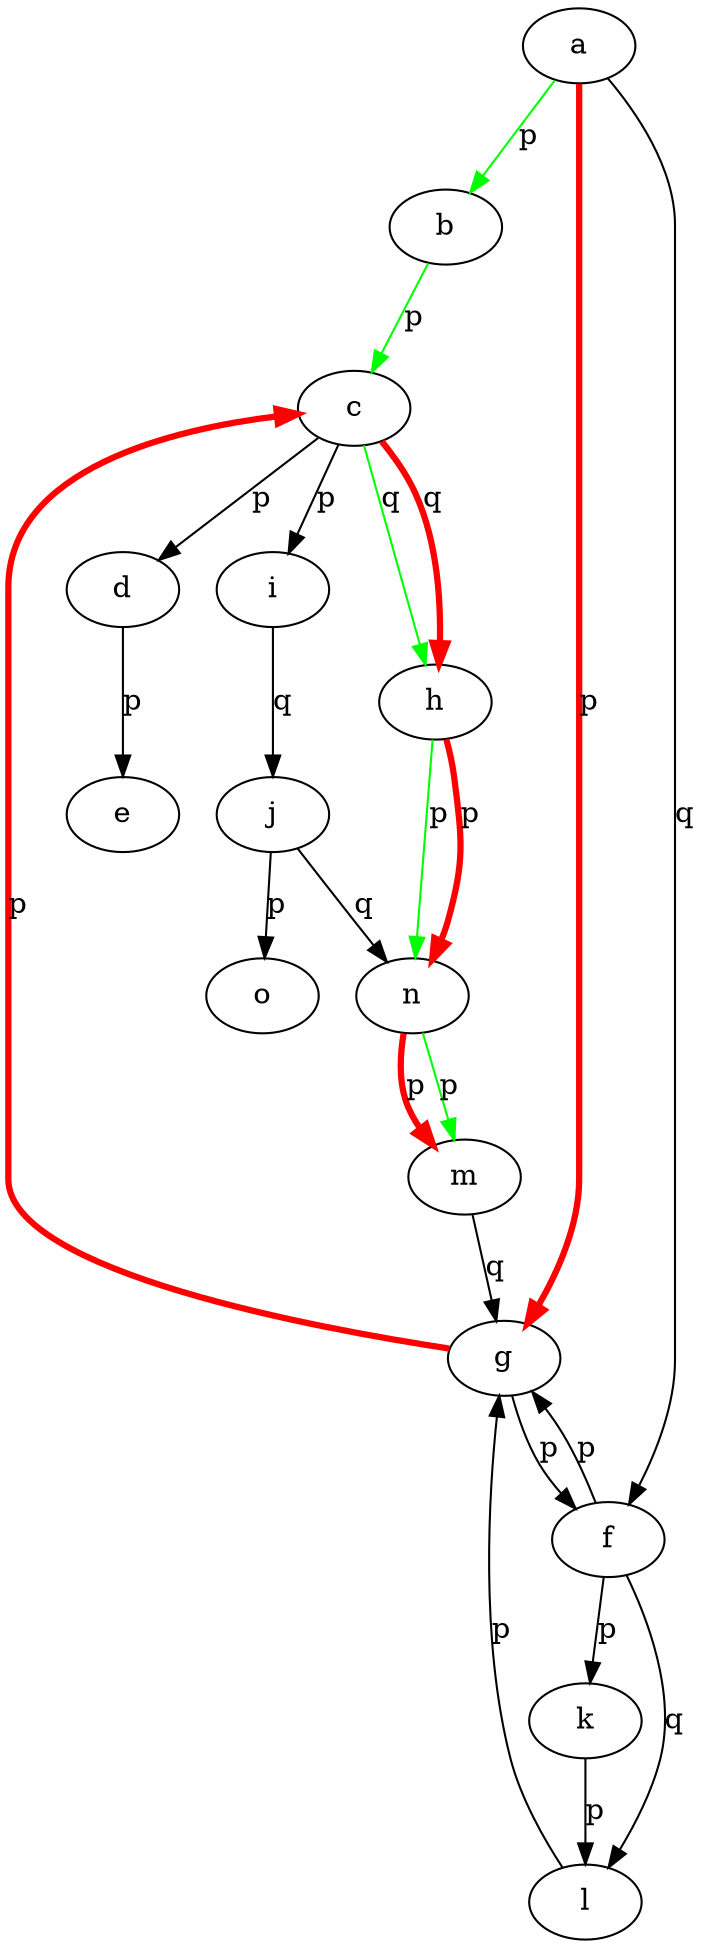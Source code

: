 # example taken from https://stackoverflow[label= p]com/questions/28900290/querying-a-graph-path-in-sparql
# original
# node:x edge:y node:z  ->   x -> z [label=y]
# @prefix [label= p][label= p][label= p]  -> 
#
#@prefix  node: <http://prism[label= p]uvsq[label= p]fr/>[label= p]
#@prefix   edge:<http://prism[label= p]uvsq[label= p]fr#>[label= p]
digraph stack_ov_1 {
a -> b[label= p color=green penwidth=1]
a -> f[label= q]
a -> g[label= p color=red penwidth=3]
c -> h[label= q color=green penwidth=1]
c -> h[label= q color=red penwidth=3]
b -> c[label= p color=green penwidth=1]
c -> i[label= p]
c -> d[label= p]
d -> e[label= p]
f -> g[label= p]
f -> l[label= q]
f -> k[label= p]
g -> c[label= p color=red penwidth=3]
g -> f[label= p]
h -> n[label= p color=green penwidth=1]
h -> n[label= p color=red penwidth=3]
i -> j[label= q]
j -> o[label= p]
j -> n[label= q]
k -> l[label= p]
l -> g[label= p]
m -> g[label= q]
n -> m[label= p color=green penwidth=1]
n -> m[label= p color=red penwidth=3]
}
